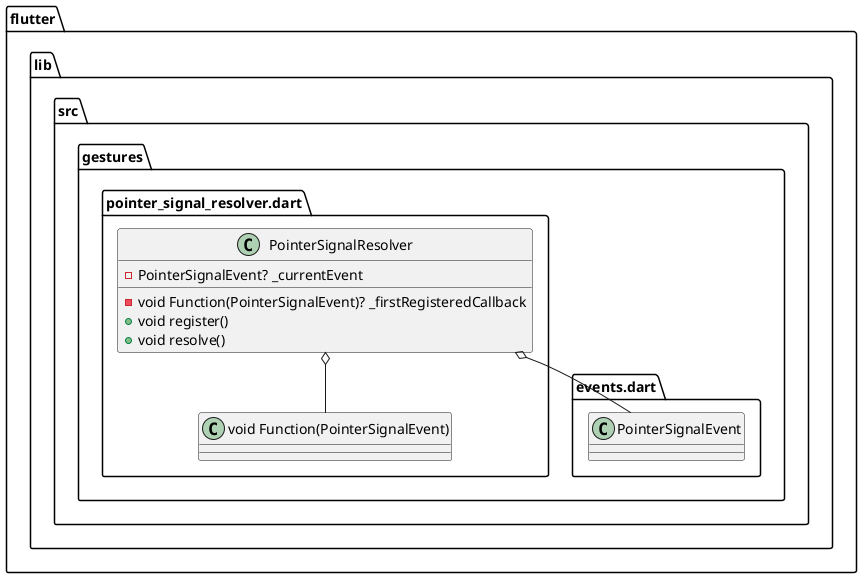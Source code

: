 @startuml
set namespaceSeparator ::

class "flutter::lib::src::gestures::pointer_signal_resolver.dart::PointerSignalResolver" {
  -void Function(PointerSignalEvent)? _firstRegisteredCallback
  -PointerSignalEvent? _currentEvent
  +void register()
  +void resolve()
}

"flutter::lib::src::gestures::pointer_signal_resolver.dart::PointerSignalResolver" o-- "flutter::lib::src::gestures::pointer_signal_resolver.dart::void Function(PointerSignalEvent)"
"flutter::lib::src::gestures::pointer_signal_resolver.dart::PointerSignalResolver" o-- "flutter::lib::src::gestures::events.dart::PointerSignalEvent"


@enduml
